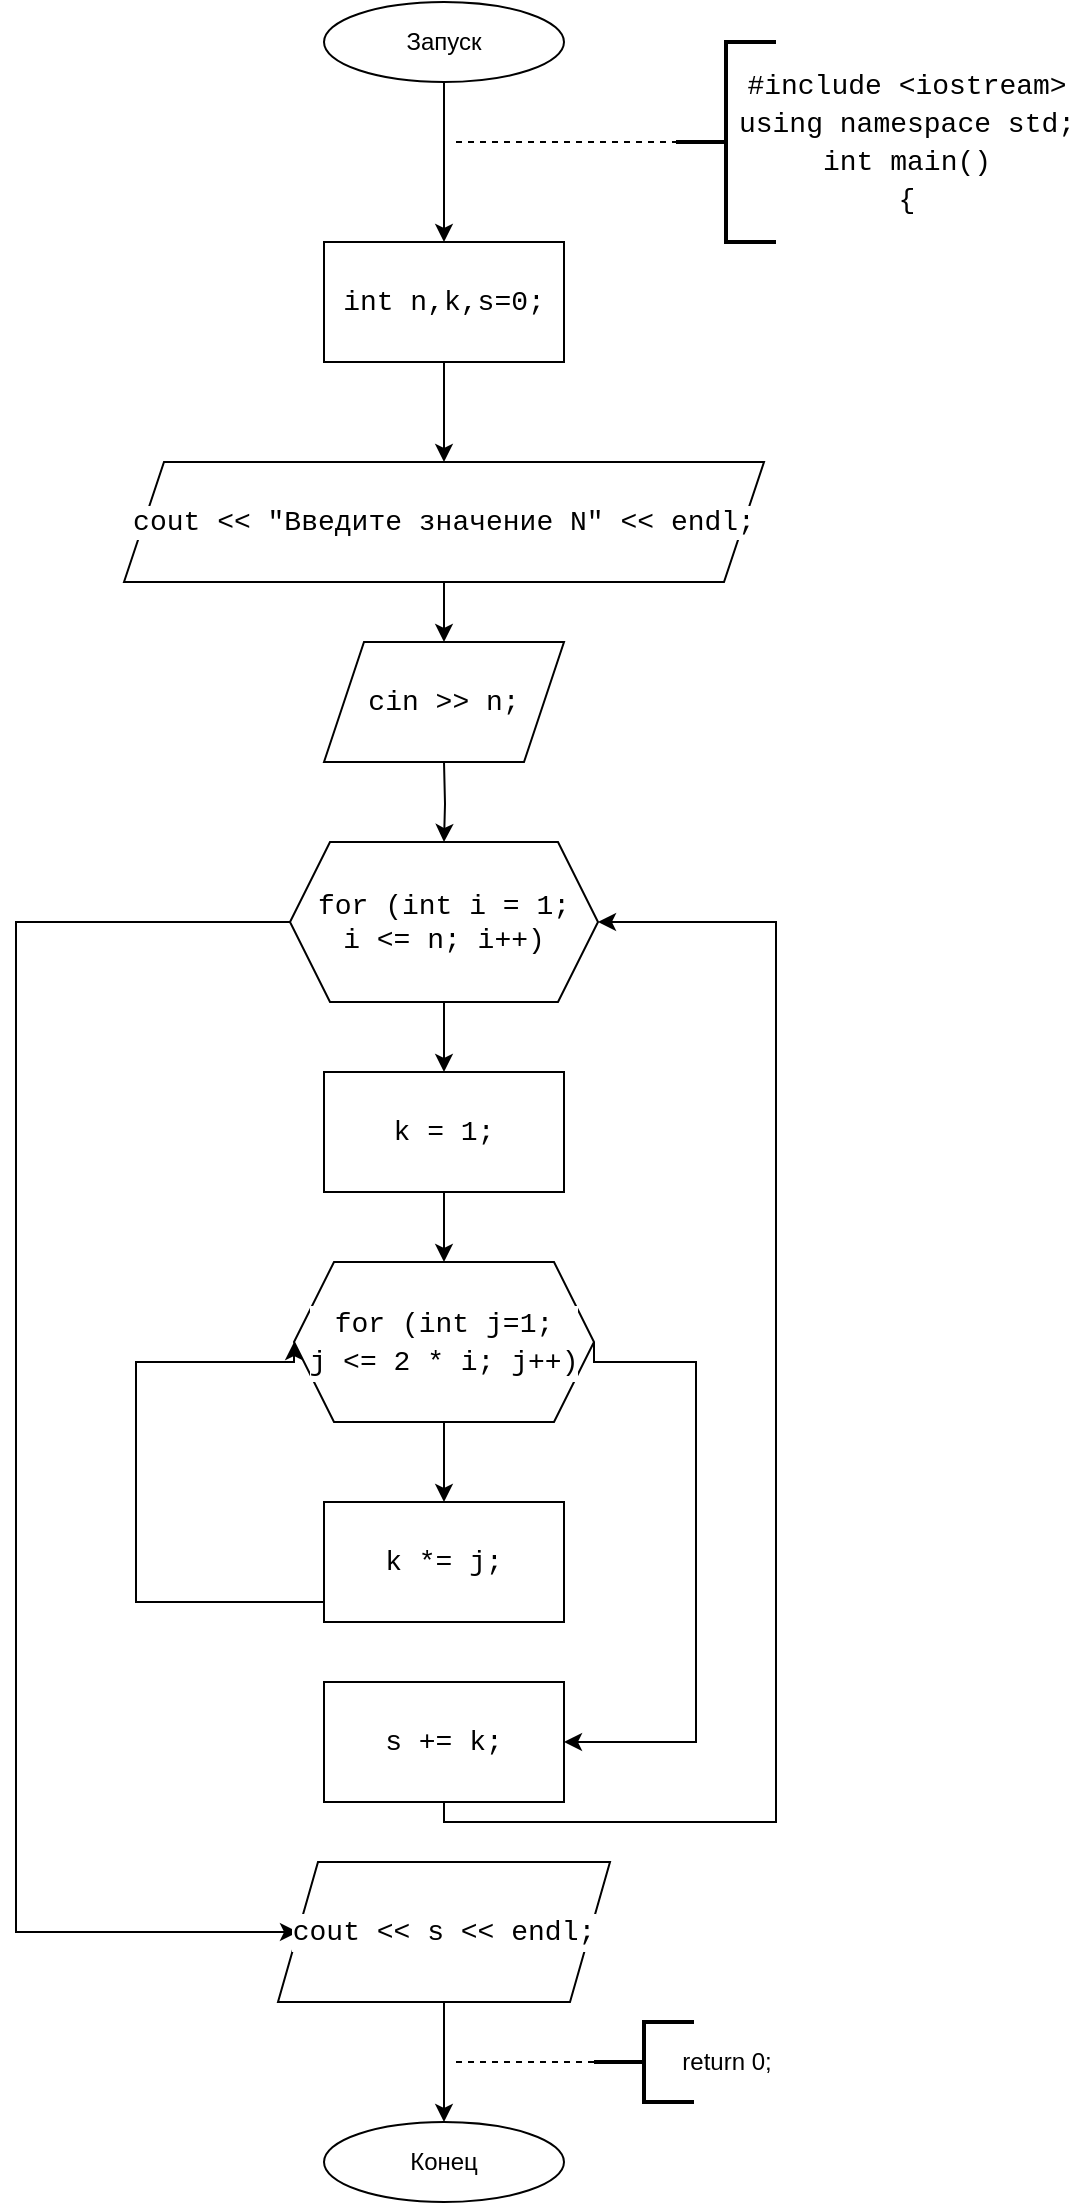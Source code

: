 <mxGraphModel dx="852" dy="494" grid="1" gridSize="10" guides="1" tooltips="1" connect="1" arrows="1" fold="1" page="1" pageScale="1" pageWidth="827" pageHeight="1169" math="0" shadow="0">
  <root>
    <mxCell id="0" />
    <mxCell id="1" parent="0" />
    <mxCell id="4" value="" style="edgeStyle=orthogonalEdgeStyle;rounded=0;orthogonalLoop=1;jettySize=auto;html=1;" parent="1" source="2" target="3" edge="1">
      <mxGeometry relative="1" as="geometry" />
    </mxCell>
    <mxCell id="2" value="Запуск" style="ellipse;whiteSpace=wrap;html=1;" parent="1" vertex="1">
      <mxGeometry x="354" y="20" width="120" height="40" as="geometry" />
    </mxCell>
    <mxCell id="39" value="" style="edgeStyle=orthogonalEdgeStyle;rounded=0;orthogonalLoop=1;jettySize=auto;html=1;" parent="1" source="3" target="38" edge="1">
      <mxGeometry relative="1" as="geometry" />
    </mxCell>
    <mxCell id="3" value="&lt;div style=&quot;font-family: &amp;#34;consolas&amp;#34; , &amp;#34;courier new&amp;#34; , monospace ; font-size: 14px ; line-height: 19px&quot;&gt;&lt;span style=&quot;background-color: rgb(255 , 255 , 255)&quot;&gt;int n,k,s=0;&lt;/span&gt;&lt;/div&gt;" style="rounded=0;whiteSpace=wrap;html=1;" parent="1" vertex="1">
      <mxGeometry x="354" y="140" width="120" height="60" as="geometry" />
    </mxCell>
    <mxCell id="5" value="" style="strokeWidth=2;html=1;shape=mxgraph.flowchart.annotation_2;align=left;labelPosition=right;pointerEvents=1;" parent="1" vertex="1">
      <mxGeometry x="530" y="40" width="50" height="100" as="geometry" />
    </mxCell>
    <mxCell id="7" value="" style="endArrow=none;dashed=1;html=1;entryX=0;entryY=0.5;entryDx=0;entryDy=0;entryPerimeter=0;" parent="1" target="5" edge="1">
      <mxGeometry width="50" height="50" relative="1" as="geometry">
        <mxPoint x="420" y="90" as="sourcePoint" />
        <mxPoint x="440" y="380" as="targetPoint" />
        <Array as="points">
          <mxPoint x="450" y="90" />
        </Array>
      </mxGeometry>
    </mxCell>
    <mxCell id="8" value="&lt;div style=&quot;font-family: consolas, &amp;quot;courier new&amp;quot;, monospace; font-size: 14px; line-height: 19px;&quot;&gt;&lt;div&gt;&lt;span style=&quot;&quot;&gt;#include&lt;/span&gt;&lt;span style=&quot;&quot;&gt; &lt;/span&gt;&lt;span style=&quot;&quot;&gt;&amp;lt;iostream&amp;gt;&lt;/span&gt;&lt;/div&gt;&lt;div&gt;&lt;span style=&quot;&quot;&gt;using&lt;/span&gt; &lt;span style=&quot;&quot;&gt;namespace&lt;/span&gt; &lt;span style=&quot;&quot;&gt;std&lt;/span&gt;;&lt;/div&gt;&lt;div&gt;&lt;span style=&quot;&quot;&gt;int&lt;/span&gt; &lt;span style=&quot;&quot;&gt;main&lt;/span&gt;()&lt;/div&gt;&lt;div&gt;{&lt;/div&gt;&lt;/div&gt;" style="text;html=1;align=center;verticalAlign=middle;resizable=0;points=[];autosize=1;strokeColor=none;labelBackgroundColor=#ffffff;" parent="1" vertex="1">
      <mxGeometry x="560" y="50" width="170" height="80" as="geometry" />
    </mxCell>
    <mxCell id="12" value="" style="edgeStyle=orthogonalEdgeStyle;rounded=0;orthogonalLoop=1;jettySize=auto;html=1;" parent="1" edge="1">
      <mxGeometry relative="1" as="geometry">
        <mxPoint x="414" y="310" as="sourcePoint" />
        <mxPoint x="414" y="340" as="targetPoint" />
      </mxGeometry>
    </mxCell>
    <mxCell id="17" value="" style="edgeStyle=orthogonalEdgeStyle;rounded=0;orthogonalLoop=1;jettySize=auto;html=1;" parent="1" target="16" edge="1">
      <mxGeometry relative="1" as="geometry">
        <mxPoint x="414" y="400" as="sourcePoint" />
      </mxGeometry>
    </mxCell>
    <mxCell id="19" value="" style="edgeStyle=orthogonalEdgeStyle;rounded=0;orthogonalLoop=1;jettySize=auto;html=1;" parent="1" source="16" target="18" edge="1">
      <mxGeometry relative="1" as="geometry" />
    </mxCell>
    <mxCell id="43" style="edgeStyle=orthogonalEdgeStyle;rounded=0;orthogonalLoop=1;jettySize=auto;html=1;entryX=0;entryY=0.5;entryDx=0;entryDy=0;" parent="1" source="16" target="30" edge="1">
      <mxGeometry relative="1" as="geometry">
        <mxPoint x="190" y="990" as="targetPoint" />
        <Array as="points">
          <mxPoint x="200" y="480" />
          <mxPoint x="200" y="985" />
        </Array>
      </mxGeometry>
    </mxCell>
    <mxCell id="16" value="&lt;span style=&quot;font-family: consolas, &amp;quot;courier new&amp;quot;, monospace; font-size: 14px;&quot;&gt;for&lt;/span&gt;&lt;span style=&quot;font-family: consolas, &amp;quot;courier new&amp;quot;, monospace; font-size: 14px;&quot;&gt;&amp;nbsp;(&lt;/span&gt;&lt;span style=&quot;font-family: consolas, &amp;quot;courier new&amp;quot;, monospace; font-size: 14px;&quot;&gt;int&lt;/span&gt;&lt;span style=&quot;font-family: consolas, &amp;quot;courier new&amp;quot;, monospace; font-size: 14px;&quot;&gt;&amp;nbsp;&lt;/span&gt;&lt;span style=&quot;font-family: consolas, &amp;quot;courier new&amp;quot;, monospace; font-size: 14px;&quot;&gt;i&lt;/span&gt;&lt;span style=&quot;font-family: consolas, &amp;quot;courier new&amp;quot;, monospace; font-size: 14px;&quot;&gt;&amp;nbsp;=&amp;nbsp;&lt;/span&gt;&lt;span style=&quot;font-family: consolas, &amp;quot;courier new&amp;quot;, monospace; font-size: 14px;&quot;&gt;1&lt;/span&gt;&lt;span style=&quot;font-family: consolas, &amp;quot;courier new&amp;quot;, monospace; font-size: 14px;&quot;&gt;;&lt;/span&gt;&lt;br style=&quot;font-family: consolas, &amp;quot;courier new&amp;quot;, monospace; font-size: 14px;&quot;&gt;&lt;span style=&quot;font-family: consolas, &amp;quot;courier new&amp;quot;, monospace; font-size: 14px;&quot;&gt;i&lt;/span&gt;&lt;span style=&quot;font-family: consolas, &amp;quot;courier new&amp;quot;, monospace; font-size: 14px;&quot;&gt;&amp;nbsp;&amp;lt;=&amp;nbsp;&lt;/span&gt;&lt;span style=&quot;font-family: consolas, &amp;quot;courier new&amp;quot;, monospace; font-size: 14px;&quot;&gt;n&lt;/span&gt;&lt;span style=&quot;font-family: consolas, &amp;quot;courier new&amp;quot;, monospace; font-size: 14px;&quot;&gt;;&amp;nbsp;&lt;/span&gt;&lt;span style=&quot;font-family: consolas, &amp;quot;courier new&amp;quot;, monospace; font-size: 14px;&quot;&gt;i&lt;/span&gt;&lt;span style=&quot;font-family: consolas, &amp;quot;courier new&amp;quot;, monospace; font-size: 14px;&quot;&gt;++)&lt;/span&gt;" style="shape=hexagon;perimeter=hexagonPerimeter2;whiteSpace=wrap;html=1;fixedSize=1;labelBackgroundColor=#ffffff;" parent="1" vertex="1">
      <mxGeometry x="337" y="440" width="154" height="80" as="geometry" />
    </mxCell>
    <mxCell id="22" value="" style="edgeStyle=orthogonalEdgeStyle;rounded=0;orthogonalLoop=1;jettySize=auto;html=1;" parent="1" source="18" target="21" edge="1">
      <mxGeometry relative="1" as="geometry" />
    </mxCell>
    <mxCell id="18" value="&lt;div style=&quot;font-family: consolas, &amp;quot;courier new&amp;quot;, monospace; font-size: 14px; line-height: 19px;&quot;&gt;&lt;span style=&quot;&quot;&gt;k&lt;/span&gt; = &lt;span style=&quot;&quot;&gt;1&lt;/span&gt;;&lt;/div&gt;" style="rounded=0;whiteSpace=wrap;html=1;labelBackgroundColor=#FFFFFF;" parent="1" vertex="1">
      <mxGeometry x="354" y="555" width="120" height="60" as="geometry" />
    </mxCell>
    <mxCell id="24" value="" style="edgeStyle=orthogonalEdgeStyle;rounded=0;orthogonalLoop=1;jettySize=auto;html=1;" parent="1" source="21" target="23" edge="1">
      <mxGeometry relative="1" as="geometry" />
    </mxCell>
    <mxCell id="28" style="edgeStyle=orthogonalEdgeStyle;rounded=0;orthogonalLoop=1;jettySize=auto;html=1;exitX=1;exitY=0.5;exitDx=0;exitDy=0;entryX=1;entryY=0.5;entryDx=0;entryDy=0;" parent="1" source="21" target="26" edge="1">
      <mxGeometry relative="1" as="geometry">
        <Array as="points">
          <mxPoint x="489" y="700" />
          <mxPoint x="540" y="700" />
          <mxPoint x="540" y="890" />
        </Array>
      </mxGeometry>
    </mxCell>
    <mxCell id="21" value="&lt;div style=&quot;font-family: consolas, &amp;quot;courier new&amp;quot;, monospace; font-size: 14px; line-height: 19px;&quot;&gt;&lt;span style=&quot;&quot;&gt;for&lt;/span&gt; (&lt;span style=&quot;&quot;&gt;int&lt;/span&gt; &lt;span style=&quot;&quot;&gt;j&lt;/span&gt;=&lt;span style=&quot;&quot;&gt;1&lt;/span&gt;; &lt;br&gt;&lt;span style=&quot;&quot;&gt;j&lt;/span&gt; &amp;lt;= &lt;span style=&quot;&quot;&gt;2&lt;/span&gt; * &lt;span style=&quot;&quot;&gt;i&lt;/span&gt;; &lt;span style=&quot;&quot;&gt;j&lt;/span&gt;++)&lt;/div&gt;" style="shape=hexagon;perimeter=hexagonPerimeter2;whiteSpace=wrap;html=1;fixedSize=1;labelBackgroundColor=#ffffff;" parent="1" vertex="1">
      <mxGeometry x="339" y="650" width="150" height="80" as="geometry" />
    </mxCell>
    <mxCell id="25" style="edgeStyle=orthogonalEdgeStyle;rounded=0;orthogonalLoop=1;jettySize=auto;html=1;entryX=0;entryY=0.5;entryDx=0;entryDy=0;" parent="1" source="23" target="21" edge="1">
      <mxGeometry relative="1" as="geometry">
        <Array as="points">
          <mxPoint x="260" y="820" />
          <mxPoint x="260" y="700" />
        </Array>
      </mxGeometry>
    </mxCell>
    <mxCell id="23" value="&lt;div style=&quot;font-family: consolas, &amp;quot;courier new&amp;quot;, monospace; font-size: 14px; line-height: 19px;&quot;&gt;&lt;span style=&quot;&quot;&gt;k&lt;/span&gt; *= &lt;span style=&quot;&quot;&gt;j&lt;/span&gt;;&lt;/div&gt;" style="rounded=0;whiteSpace=wrap;html=1;labelBackgroundColor=#ffffff;" parent="1" vertex="1">
      <mxGeometry x="354" y="770" width="120" height="60" as="geometry" />
    </mxCell>
    <mxCell id="36" style="edgeStyle=orthogonalEdgeStyle;rounded=0;orthogonalLoop=1;jettySize=auto;html=1;entryX=1;entryY=0.5;entryDx=0;entryDy=0;" parent="1" source="26" target="16" edge="1">
      <mxGeometry relative="1" as="geometry">
        <mxPoint x="620" y="480" as="targetPoint" />
        <Array as="points">
          <mxPoint x="414" y="930" />
          <mxPoint x="580" y="930" />
          <mxPoint x="580" y="480" />
        </Array>
      </mxGeometry>
    </mxCell>
    <mxCell id="26" value="&lt;div style=&quot;font-family: consolas, &amp;quot;courier new&amp;quot;, monospace; font-size: 14px; line-height: 19px;&quot;&gt;&lt;span style=&quot;&quot;&gt;s&lt;/span&gt; += &lt;span style=&quot;&quot;&gt;k&lt;/span&gt;;&lt;/div&gt;" style="rounded=0;whiteSpace=wrap;html=1;labelBackgroundColor=#ffffff;" parent="1" vertex="1">
      <mxGeometry x="354" y="860" width="120" height="60" as="geometry" />
    </mxCell>
    <mxCell id="35" value="" style="edgeStyle=orthogonalEdgeStyle;rounded=0;orthogonalLoop=1;jettySize=auto;html=1;" parent="1" source="30" target="34" edge="1">
      <mxGeometry relative="1" as="geometry" />
    </mxCell>
    <mxCell id="30" value="&lt;div style=&quot;font-family: consolas, &amp;quot;courier new&amp;quot;, monospace; font-size: 14px; line-height: 19px;&quot;&gt;&lt;span style=&quot;&quot;&gt;cout&lt;/span&gt; &lt;span style=&quot;&quot;&gt;&amp;lt;&amp;lt;&lt;/span&gt; &lt;span style=&quot;&quot;&gt;s&lt;/span&gt; &lt;span style=&quot;&quot;&gt;&amp;lt;&amp;lt;&lt;/span&gt; &lt;span style=&quot;&quot;&gt;endl&lt;/span&gt;;&lt;/div&gt;" style="shape=parallelogram;perimeter=parallelogramPerimeter;whiteSpace=wrap;html=1;fixedSize=1;labelBackgroundColor=#ffffff;" parent="1" vertex="1">
      <mxGeometry x="331" y="950" width="166" height="70" as="geometry" />
    </mxCell>
    <mxCell id="34" value="Конец" style="ellipse;whiteSpace=wrap;html=1;" parent="1" vertex="1">
      <mxGeometry x="354" y="1080" width="120" height="40" as="geometry" />
    </mxCell>
    <mxCell id="37" value="&lt;span style=&quot;font-family: consolas, &amp;quot;courier new&amp;quot;, monospace; font-size: 14px;&quot;&gt;cin&lt;/span&gt;&lt;span style=&quot;font-family: consolas, &amp;quot;courier new&amp;quot;, monospace; font-size: 14px;&quot;&gt;&amp;nbsp;&lt;/span&gt;&lt;span style=&quot;font-family: consolas, &amp;quot;courier new&amp;quot;, monospace; font-size: 14px;&quot;&gt;&amp;gt;&amp;gt;&lt;/span&gt;&lt;span style=&quot;font-family: consolas, &amp;quot;courier new&amp;quot;, monospace; font-size: 14px;&quot;&gt;&amp;nbsp;&lt;/span&gt;&lt;span style=&quot;font-family: consolas, &amp;quot;courier new&amp;quot;, monospace; font-size: 14px;&quot;&gt;n&lt;/span&gt;&lt;span style=&quot;font-family: consolas, &amp;quot;courier new&amp;quot;, monospace; font-size: 14px;&quot;&gt;;&lt;/span&gt;" style="shape=parallelogram;perimeter=parallelogramPerimeter;whiteSpace=wrap;html=1;fixedSize=1;labelBackgroundColor=#FFFFFF;" parent="1" vertex="1">
      <mxGeometry x="354" y="340" width="120" height="60" as="geometry" />
    </mxCell>
    <mxCell id="38" value="&lt;span style=&quot;font-family: consolas, &amp;quot;courier new&amp;quot;, monospace; font-size: 14px;&quot;&gt;cout&lt;/span&gt;&lt;span style=&quot;font-family: consolas, &amp;quot;courier new&amp;quot;, monospace; font-size: 14px;&quot;&gt;&amp;nbsp;&lt;/span&gt;&lt;span style=&quot;font-family: consolas, &amp;quot;courier new&amp;quot;, monospace; font-size: 14px;&quot;&gt;&amp;lt;&amp;lt;&lt;/span&gt;&lt;span style=&quot;font-family: consolas, &amp;quot;courier new&amp;quot;, monospace; font-size: 14px;&quot;&gt;&amp;nbsp;&lt;/span&gt;&lt;span style=&quot;font-family: consolas, &amp;quot;courier new&amp;quot;, monospace; font-size: 14px;&quot;&gt;&quot;Введите значение N&quot;&lt;/span&gt;&lt;span style=&quot;font-family: consolas, &amp;quot;courier new&amp;quot;, monospace; font-size: 14px;&quot;&gt;&amp;nbsp;&lt;/span&gt;&lt;span style=&quot;font-family: consolas, &amp;quot;courier new&amp;quot;, monospace; font-size: 14px;&quot;&gt;&amp;lt;&amp;lt;&lt;/span&gt;&lt;span style=&quot;font-family: consolas, &amp;quot;courier new&amp;quot;, monospace; font-size: 14px;&quot;&gt;&amp;nbsp;&lt;/span&gt;&lt;span style=&quot;font-family: consolas, &amp;quot;courier new&amp;quot;, monospace; font-size: 14px;&quot;&gt;endl&lt;/span&gt;&lt;span style=&quot;font-family: consolas, &amp;quot;courier new&amp;quot;, monospace; font-size: 14px;&quot;&gt;;&lt;/span&gt;" style="shape=parallelogram;perimeter=parallelogramPerimeter;whiteSpace=wrap;html=1;fixedSize=1;labelBackgroundColor=#ffffff;" parent="1" vertex="1">
      <mxGeometry x="254" y="250" width="320" height="60" as="geometry" />
    </mxCell>
    <mxCell id="40" value="" style="strokeWidth=2;html=1;shape=mxgraph.flowchart.annotation_2;align=left;labelPosition=right;pointerEvents=1;" parent="1" vertex="1">
      <mxGeometry x="489" y="1030" width="50" height="40" as="geometry" />
    </mxCell>
    <mxCell id="41" value="return 0;" style="text;html=1;align=center;verticalAlign=middle;resizable=0;points=[];autosize=1;strokeColor=none;" parent="1" vertex="1">
      <mxGeometry x="525" y="1040" width="60" height="20" as="geometry" />
    </mxCell>
    <mxCell id="42" value="" style="endArrow=none;dashed=1;html=1;entryX=0;entryY=0.5;entryDx=0;entryDy=0;entryPerimeter=0;" parent="1" target="40" edge="1">
      <mxGeometry width="50" height="50" relative="1" as="geometry">
        <mxPoint x="420" y="1050" as="sourcePoint" />
        <mxPoint x="440" y="1080" as="targetPoint" />
      </mxGeometry>
    </mxCell>
  </root>
</mxGraphModel>
